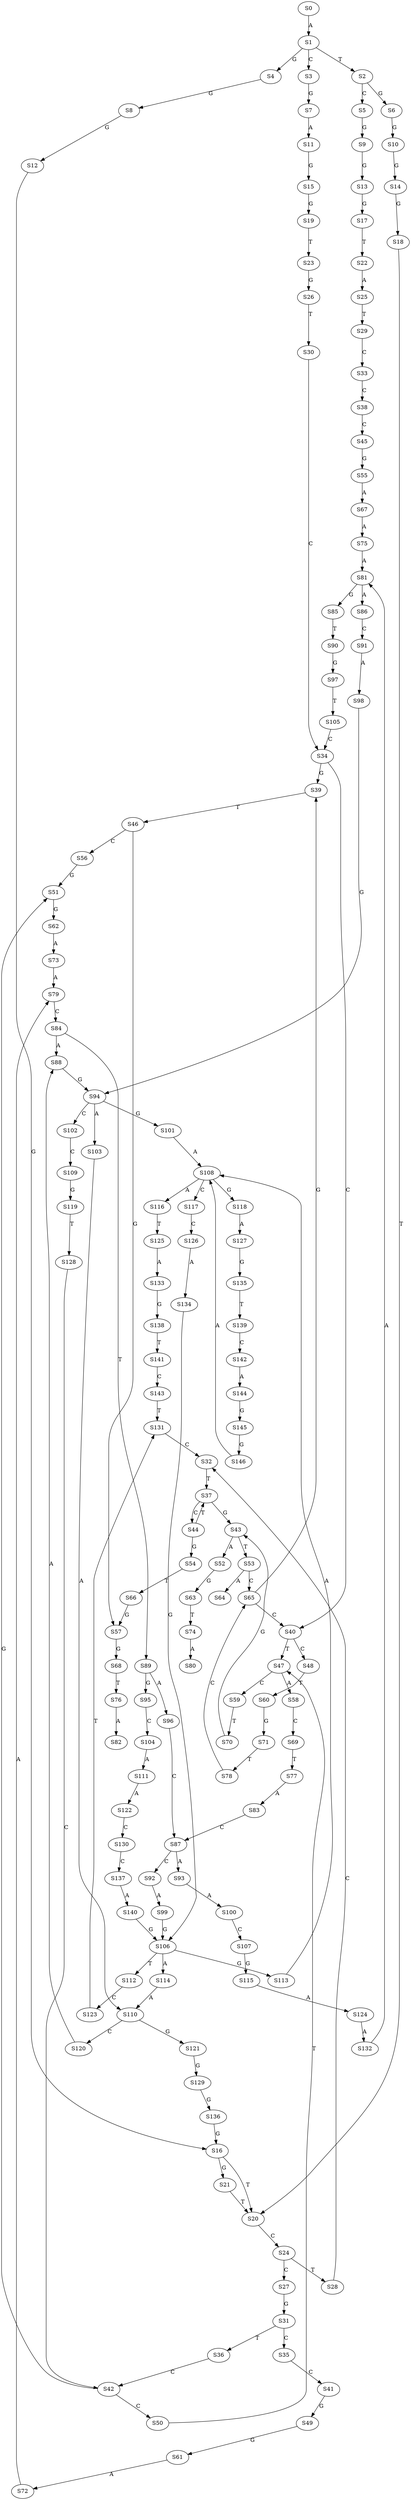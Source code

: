 strict digraph  {
	S0 -> S1 [ label = A ];
	S1 -> S2 [ label = T ];
	S1 -> S3 [ label = C ];
	S1 -> S4 [ label = G ];
	S2 -> S5 [ label = C ];
	S2 -> S6 [ label = G ];
	S3 -> S7 [ label = G ];
	S4 -> S8 [ label = G ];
	S5 -> S9 [ label = G ];
	S6 -> S10 [ label = G ];
	S7 -> S11 [ label = A ];
	S8 -> S12 [ label = G ];
	S9 -> S13 [ label = G ];
	S10 -> S14 [ label = G ];
	S11 -> S15 [ label = G ];
	S12 -> S16 [ label = G ];
	S13 -> S17 [ label = G ];
	S14 -> S18 [ label = G ];
	S15 -> S19 [ label = G ];
	S16 -> S20 [ label = T ];
	S16 -> S21 [ label = G ];
	S17 -> S22 [ label = T ];
	S18 -> S20 [ label = T ];
	S19 -> S23 [ label = T ];
	S20 -> S24 [ label = C ];
	S21 -> S20 [ label = T ];
	S22 -> S25 [ label = A ];
	S23 -> S26 [ label = G ];
	S24 -> S27 [ label = C ];
	S24 -> S28 [ label = T ];
	S25 -> S29 [ label = T ];
	S26 -> S30 [ label = T ];
	S27 -> S31 [ label = G ];
	S28 -> S32 [ label = C ];
	S29 -> S33 [ label = C ];
	S30 -> S34 [ label = C ];
	S31 -> S35 [ label = C ];
	S31 -> S36 [ label = T ];
	S32 -> S37 [ label = T ];
	S33 -> S38 [ label = C ];
	S34 -> S39 [ label = G ];
	S34 -> S40 [ label = C ];
	S35 -> S41 [ label = C ];
	S36 -> S42 [ label = C ];
	S37 -> S43 [ label = G ];
	S37 -> S44 [ label = C ];
	S38 -> S45 [ label = C ];
	S39 -> S46 [ label = T ];
	S40 -> S47 [ label = T ];
	S40 -> S48 [ label = C ];
	S41 -> S49 [ label = G ];
	S42 -> S50 [ label = C ];
	S42 -> S51 [ label = G ];
	S43 -> S52 [ label = A ];
	S43 -> S53 [ label = T ];
	S44 -> S37 [ label = T ];
	S44 -> S54 [ label = G ];
	S45 -> S55 [ label = G ];
	S46 -> S56 [ label = C ];
	S46 -> S57 [ label = G ];
	S47 -> S58 [ label = A ];
	S47 -> S59 [ label = C ];
	S48 -> S60 [ label = T ];
	S49 -> S61 [ label = G ];
	S50 -> S47 [ label = T ];
	S51 -> S62 [ label = G ];
	S52 -> S63 [ label = G ];
	S53 -> S64 [ label = A ];
	S53 -> S65 [ label = C ];
	S54 -> S66 [ label = T ];
	S55 -> S67 [ label = A ];
	S56 -> S51 [ label = G ];
	S57 -> S68 [ label = G ];
	S58 -> S69 [ label = C ];
	S59 -> S70 [ label = T ];
	S60 -> S71 [ label = G ];
	S61 -> S72 [ label = A ];
	S62 -> S73 [ label = A ];
	S63 -> S74 [ label = T ];
	S65 -> S40 [ label = C ];
	S65 -> S39 [ label = G ];
	S66 -> S57 [ label = G ];
	S67 -> S75 [ label = A ];
	S68 -> S76 [ label = T ];
	S69 -> S77 [ label = T ];
	S70 -> S43 [ label = G ];
	S71 -> S78 [ label = T ];
	S72 -> S79 [ label = A ];
	S73 -> S79 [ label = A ];
	S74 -> S80 [ label = A ];
	S75 -> S81 [ label = A ];
	S76 -> S82 [ label = A ];
	S77 -> S83 [ label = A ];
	S78 -> S65 [ label = C ];
	S79 -> S84 [ label = C ];
	S81 -> S85 [ label = G ];
	S81 -> S86 [ label = A ];
	S83 -> S87 [ label = C ];
	S84 -> S88 [ label = A ];
	S84 -> S89 [ label = T ];
	S85 -> S90 [ label = T ];
	S86 -> S91 [ label = C ];
	S87 -> S92 [ label = C ];
	S87 -> S93 [ label = A ];
	S88 -> S94 [ label = G ];
	S89 -> S95 [ label = G ];
	S89 -> S96 [ label = A ];
	S90 -> S97 [ label = G ];
	S91 -> S98 [ label = A ];
	S92 -> S99 [ label = A ];
	S93 -> S100 [ label = A ];
	S94 -> S101 [ label = G ];
	S94 -> S102 [ label = C ];
	S94 -> S103 [ label = A ];
	S95 -> S104 [ label = C ];
	S96 -> S87 [ label = C ];
	S97 -> S105 [ label = T ];
	S98 -> S94 [ label = G ];
	S99 -> S106 [ label = G ];
	S100 -> S107 [ label = C ];
	S101 -> S108 [ label = A ];
	S102 -> S109 [ label = C ];
	S103 -> S110 [ label = A ];
	S104 -> S111 [ label = A ];
	S105 -> S34 [ label = C ];
	S106 -> S112 [ label = T ];
	S106 -> S113 [ label = G ];
	S106 -> S114 [ label = A ];
	S107 -> S115 [ label = G ];
	S108 -> S116 [ label = A ];
	S108 -> S117 [ label = C ];
	S108 -> S118 [ label = G ];
	S109 -> S119 [ label = G ];
	S110 -> S120 [ label = C ];
	S110 -> S121 [ label = G ];
	S111 -> S122 [ label = A ];
	S112 -> S123 [ label = C ];
	S113 -> S108 [ label = A ];
	S114 -> S110 [ label = A ];
	S115 -> S124 [ label = A ];
	S116 -> S125 [ label = T ];
	S117 -> S126 [ label = C ];
	S118 -> S127 [ label = A ];
	S119 -> S128 [ label = T ];
	S120 -> S88 [ label = A ];
	S121 -> S129 [ label = G ];
	S122 -> S130 [ label = C ];
	S123 -> S131 [ label = T ];
	S124 -> S132 [ label = A ];
	S125 -> S133 [ label = A ];
	S126 -> S134 [ label = A ];
	S127 -> S135 [ label = G ];
	S128 -> S42 [ label = C ];
	S129 -> S136 [ label = G ];
	S130 -> S137 [ label = C ];
	S131 -> S32 [ label = C ];
	S132 -> S81 [ label = A ];
	S133 -> S138 [ label = G ];
	S134 -> S106 [ label = G ];
	S135 -> S139 [ label = T ];
	S136 -> S16 [ label = G ];
	S137 -> S140 [ label = A ];
	S138 -> S141 [ label = T ];
	S139 -> S142 [ label = C ];
	S140 -> S106 [ label = G ];
	S141 -> S143 [ label = C ];
	S142 -> S144 [ label = A ];
	S143 -> S131 [ label = T ];
	S144 -> S145 [ label = G ];
	S145 -> S146 [ label = G ];
	S146 -> S108 [ label = A ];
}
